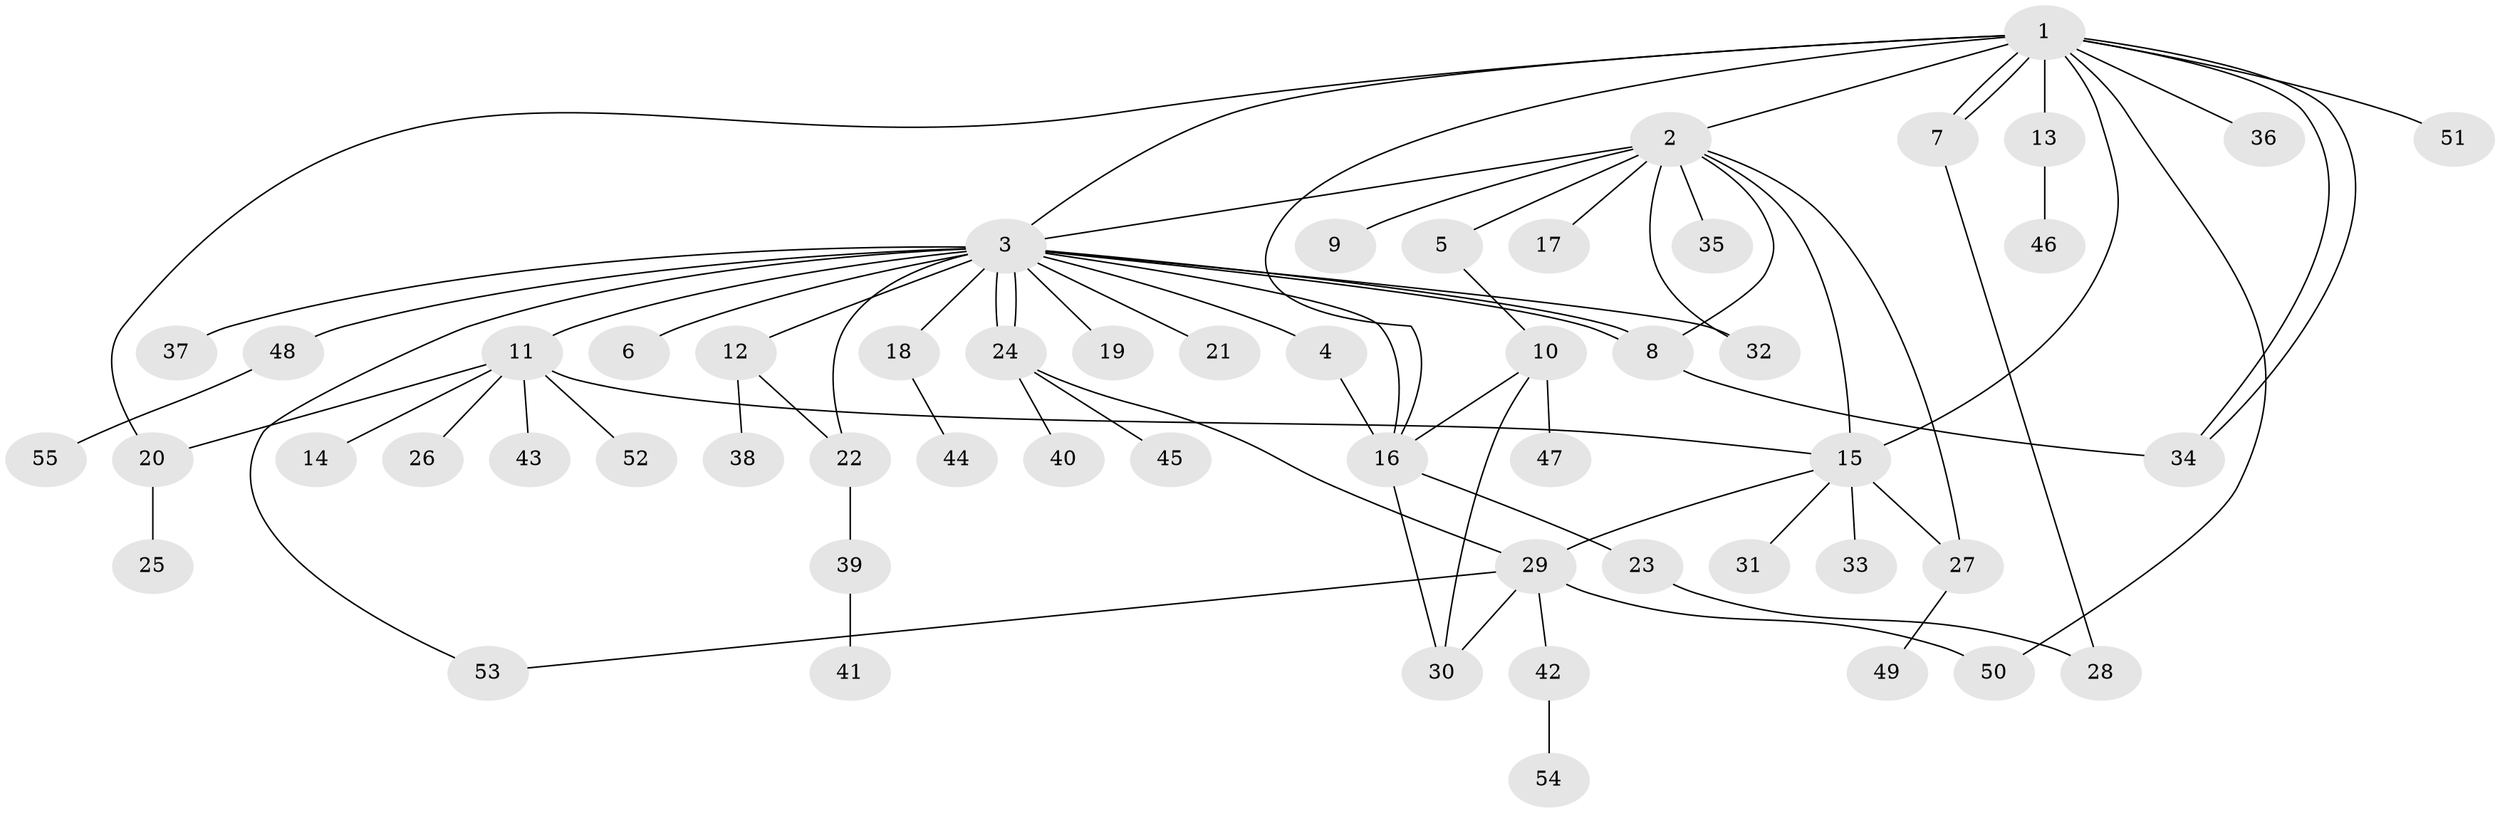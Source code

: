 // coarse degree distribution, {2: 0.2727272727272727, 5: 0.09090909090909091, 1: 0.36363636363636365, 7: 0.045454545454545456, 3: 0.045454545454545456, 11: 0.045454545454545456, 9: 0.045454545454545456, 4: 0.045454545454545456, 6: 0.045454545454545456}
// Generated by graph-tools (version 1.1) at 2025/36/03/04/25 23:36:58]
// undirected, 55 vertices, 76 edges
graph export_dot {
  node [color=gray90,style=filled];
  1;
  2;
  3;
  4;
  5;
  6;
  7;
  8;
  9;
  10;
  11;
  12;
  13;
  14;
  15;
  16;
  17;
  18;
  19;
  20;
  21;
  22;
  23;
  24;
  25;
  26;
  27;
  28;
  29;
  30;
  31;
  32;
  33;
  34;
  35;
  36;
  37;
  38;
  39;
  40;
  41;
  42;
  43;
  44;
  45;
  46;
  47;
  48;
  49;
  50;
  51;
  52;
  53;
  54;
  55;
  1 -- 2;
  1 -- 3;
  1 -- 7;
  1 -- 7;
  1 -- 13;
  1 -- 15;
  1 -- 16;
  1 -- 20;
  1 -- 34;
  1 -- 34;
  1 -- 36;
  1 -- 50;
  1 -- 51;
  2 -- 3;
  2 -- 5;
  2 -- 8;
  2 -- 9;
  2 -- 15;
  2 -- 17;
  2 -- 27;
  2 -- 32;
  2 -- 35;
  3 -- 4;
  3 -- 6;
  3 -- 8;
  3 -- 8;
  3 -- 11;
  3 -- 12;
  3 -- 16;
  3 -- 18;
  3 -- 19;
  3 -- 21;
  3 -- 22;
  3 -- 24;
  3 -- 24;
  3 -- 32;
  3 -- 37;
  3 -- 48;
  3 -- 53;
  4 -- 16;
  5 -- 10;
  7 -- 28;
  8 -- 34;
  10 -- 16;
  10 -- 30;
  10 -- 47;
  11 -- 14;
  11 -- 15;
  11 -- 20;
  11 -- 26;
  11 -- 43;
  11 -- 52;
  12 -- 22;
  12 -- 38;
  13 -- 46;
  15 -- 27;
  15 -- 29;
  15 -- 31;
  15 -- 33;
  16 -- 23;
  16 -- 30;
  18 -- 44;
  20 -- 25;
  22 -- 39;
  23 -- 28;
  24 -- 29;
  24 -- 40;
  24 -- 45;
  27 -- 49;
  29 -- 30;
  29 -- 42;
  29 -- 50;
  29 -- 53;
  39 -- 41;
  42 -- 54;
  48 -- 55;
}
